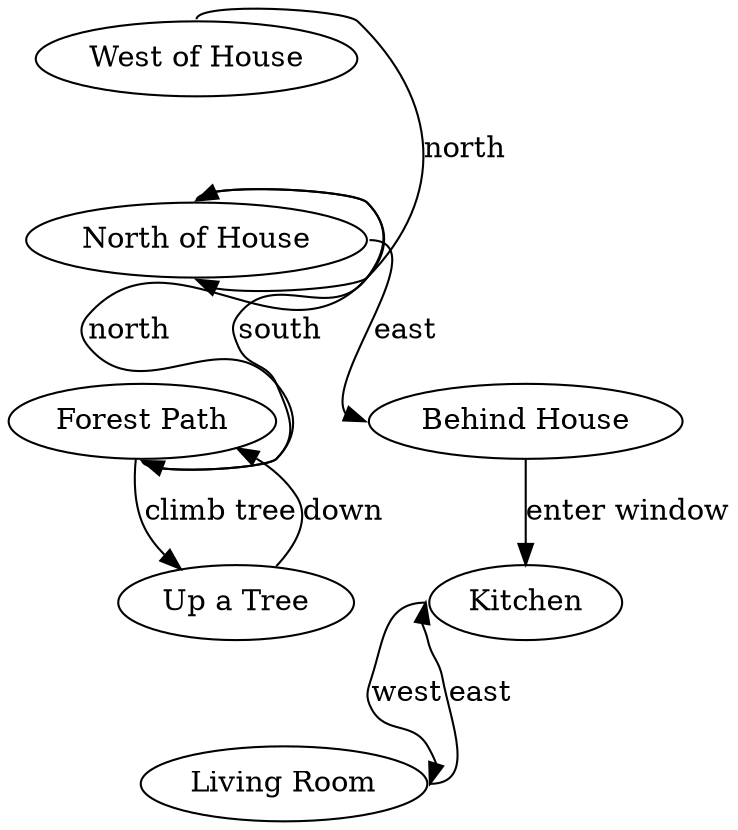 digraph G {
	"West of House":n -> "North of House":s [label=north]
	"North of House":n -> "Forest Path":s [label=north]
	"Forest Path" -> "Up a Tree" [label="climb tree"]
	"Up a Tree" -> "Forest Path" [label=down]
	"Forest Path":s -> "North of House":n [label=south]
	"North of House":e -> "Behind House":w [label=east]
	"Behind House" -> Kitchen [label="enter window"]
	Kitchen:w -> "Living Room":e [label=west]
	"Living Room":e -> Kitchen:w [label=east]
}
